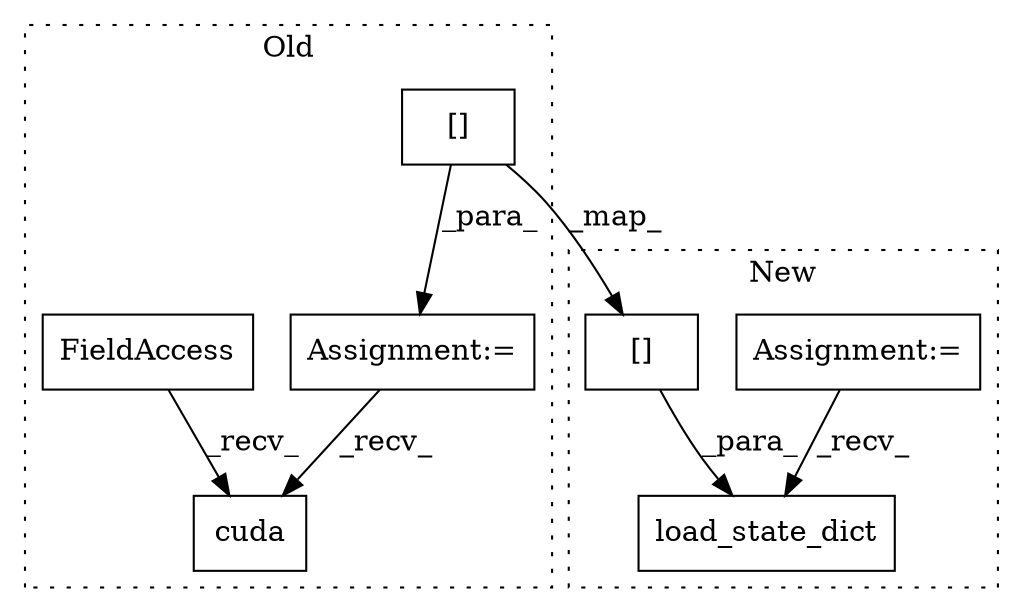 digraph G {
subgraph cluster0 {
1 [label="cuda" a="32" s="391" l="6" shape="box"];
4 [label="Assignment:=" a="7" s="309" l="1" shape="box"];
6 [label="[]" a="2" s="310,328" l="11,1" shape="box"];
7 [label="FieldAccess" a="22" s="380" l="10" shape="box"];
label = "Old";
style="dotted";
}
subgraph cluster1 {
2 [label="load_state_dict" a="32" s="880,915" l="16,1" shape="box"];
3 [label="Assignment:=" a="7" s="601" l="1" shape="box"];
5 [label="[]" a="2" s="896,914" l="11,1" shape="box"];
label = "New";
style="dotted";
}
3 -> 2 [label="_recv_"];
4 -> 1 [label="_recv_"];
5 -> 2 [label="_para_"];
6 -> 5 [label="_map_"];
6 -> 4 [label="_para_"];
7 -> 1 [label="_recv_"];
}